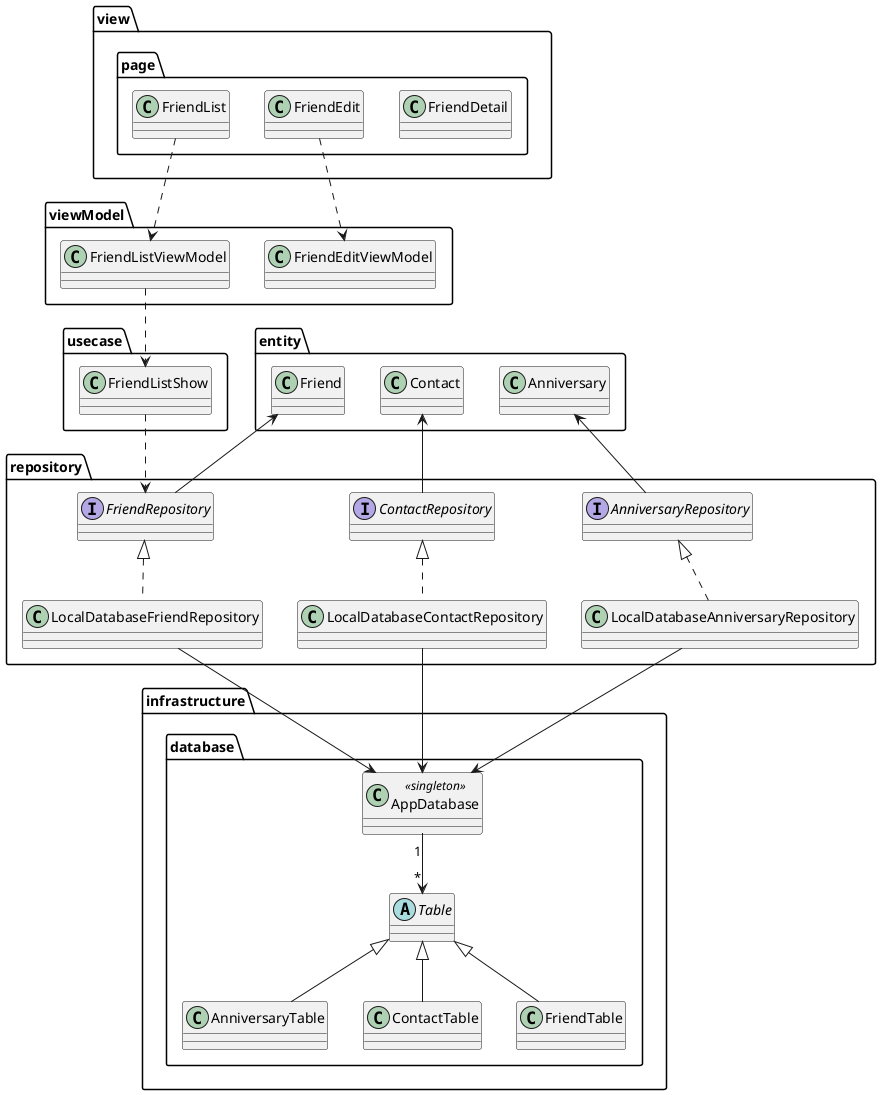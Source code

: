@startuml

package view {
    package page {
        class FriendDetail
        class FriendEdit
        class FriendList
    }
}

package viewModel {
    class FriendListViewModel
    class FriendEditViewModel
}

package usecase {
    class FriendListShow
}


package repository {
    interface AnniversaryRepository
    interface ContactRepository
    interface FriendRepository
    class LocalDatabaseAnniversaryRepository
    class LocalDatabaseContactRepository
    class LocalDatabaseFriendRepository
}

package entity {
    class Anniversary
    class Contact
    class Friend
}

package infrastructure {
    package database {
        class AnniversaryTable
        class AppDatabase<<singleton>>
        class ContactTable
        class FriendTable
        abstract Table
    }
}

FriendList ..> FriendListViewModel
FriendEdit ..> FriendEditViewModel

FriendListViewModel ..> FriendListShow

FriendListShow ..> FriendRepository

Anniversary <-- AnniversaryRepository
Contact <-- ContactRepository
Friend <-- FriendRepository

AnniversaryRepository <|.. LocalDatabaseAnniversaryRepository
ContactRepository <|.. LocalDatabaseContactRepository
FriendRepository <|.. LocalDatabaseFriendRepository

LocalDatabaseAnniversaryRepository --> AppDatabase
LocalDatabaseContactRepository --> AppDatabase
LocalDatabaseFriendRepository --> AppDatabase

Table <|-- AnniversaryTable
Table <|-- ContactTable
Table <|-- FriendTable
AppDatabase "1" --> "*" Table

@enduml